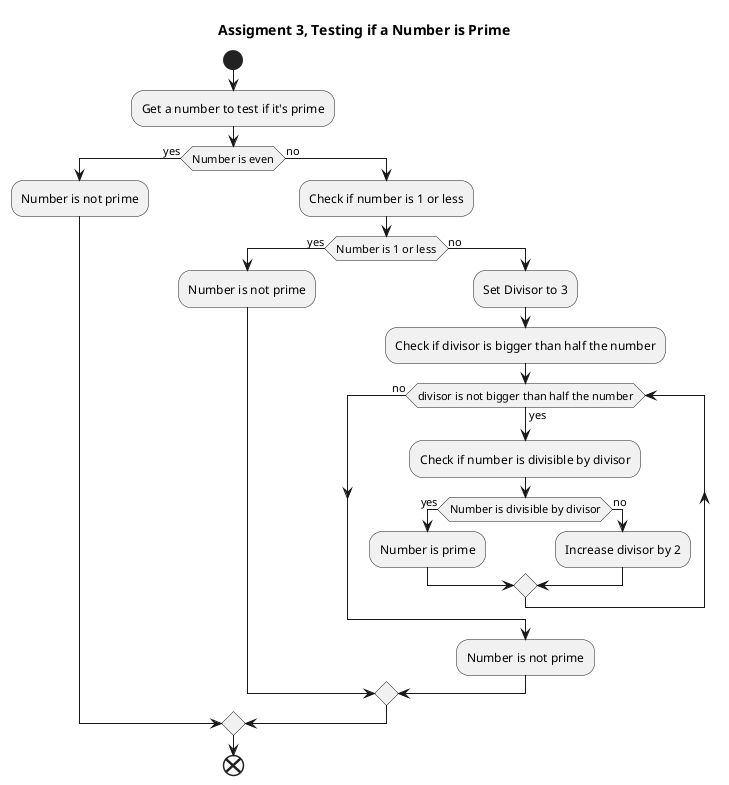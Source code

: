 @startuml assignment_3
skinparam linetype ortho
hide empty methods
hide empty fields
hide circle

title Assigment 3, Testing if a Number is Prime

start
:Get a number to test if it's prime;
if (Number is even) then (yes)
    :Number is not prime;
else (no)
    :Check if number is 1 or less;
    if (Number is 1 or less) then (yes)
        :Number is not prime;
    else (no)
        :Set Divisor to 3;
        :Check if divisor is bigger than half the number;
        while (divisor is not bigger than half the number) is (yes)
            :Check if number is divisible by divisor;
            if (Number is divisible by divisor) then (yes)
                :Number is prime;
            else (no)
                :Increase divisor by 2;
            endif
        endwhile (no)
        :Number is not prime;
    endif
endif
end

@enduml
